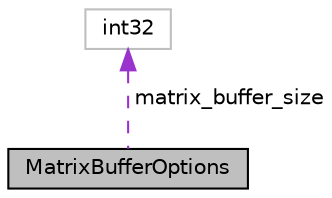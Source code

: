 digraph "MatrixBufferOptions"
{
  edge [fontname="Helvetica",fontsize="10",labelfontname="Helvetica",labelfontsize="10"];
  node [fontname="Helvetica",fontsize="10",shape=record];
  Node1 [label="MatrixBufferOptions",height=0.2,width=0.4,color="black", fillcolor="grey75", style="filled", fontcolor="black"];
  Node2 -> Node1 [dir="back",color="darkorchid3",fontsize="10",style="dashed",label=" matrix_buffer_size" ,fontname="Helvetica"];
  Node2 [label="int32",height=0.2,width=0.4,color="grey75", fillcolor="white", style="filled"];
}
